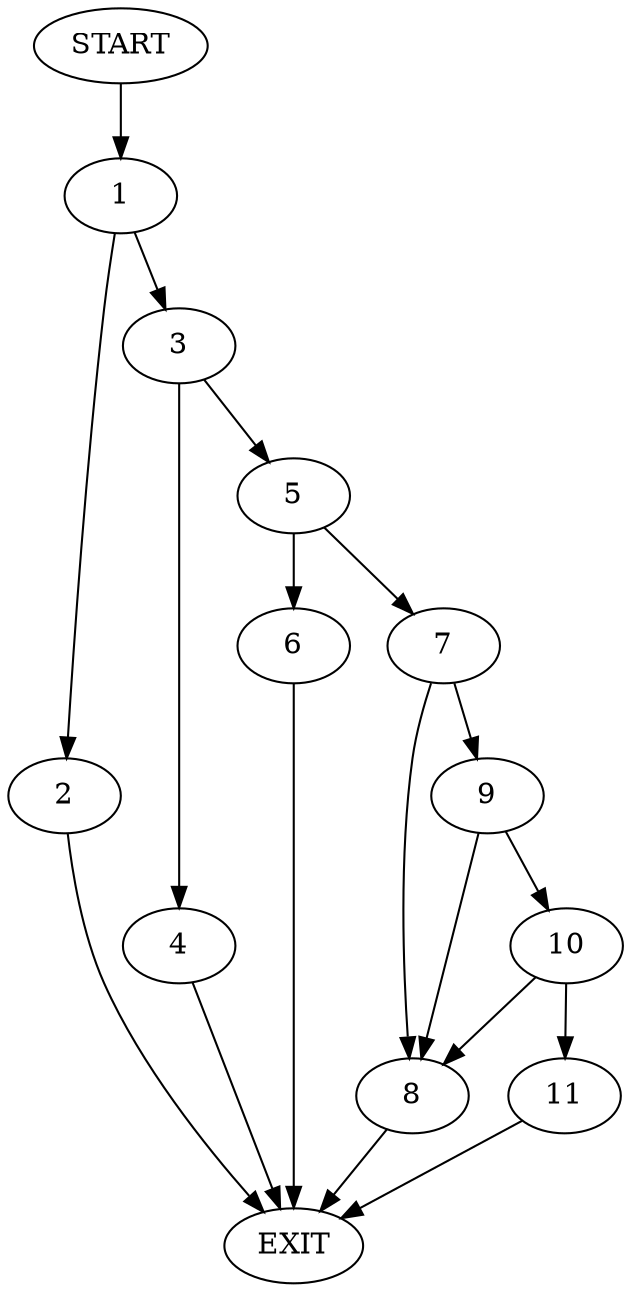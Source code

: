 digraph {
0 [label="START"]
12 [label="EXIT"]
0 -> 1
1 -> 2
1 -> 3
2 -> 12
3 -> 4
3 -> 5
4 -> 12
5 -> 6
5 -> 7
7 -> 8
7 -> 9
6 -> 12
8 -> 12
9 -> 8
9 -> 10
10 -> 8
10 -> 11
11 -> 12
}
